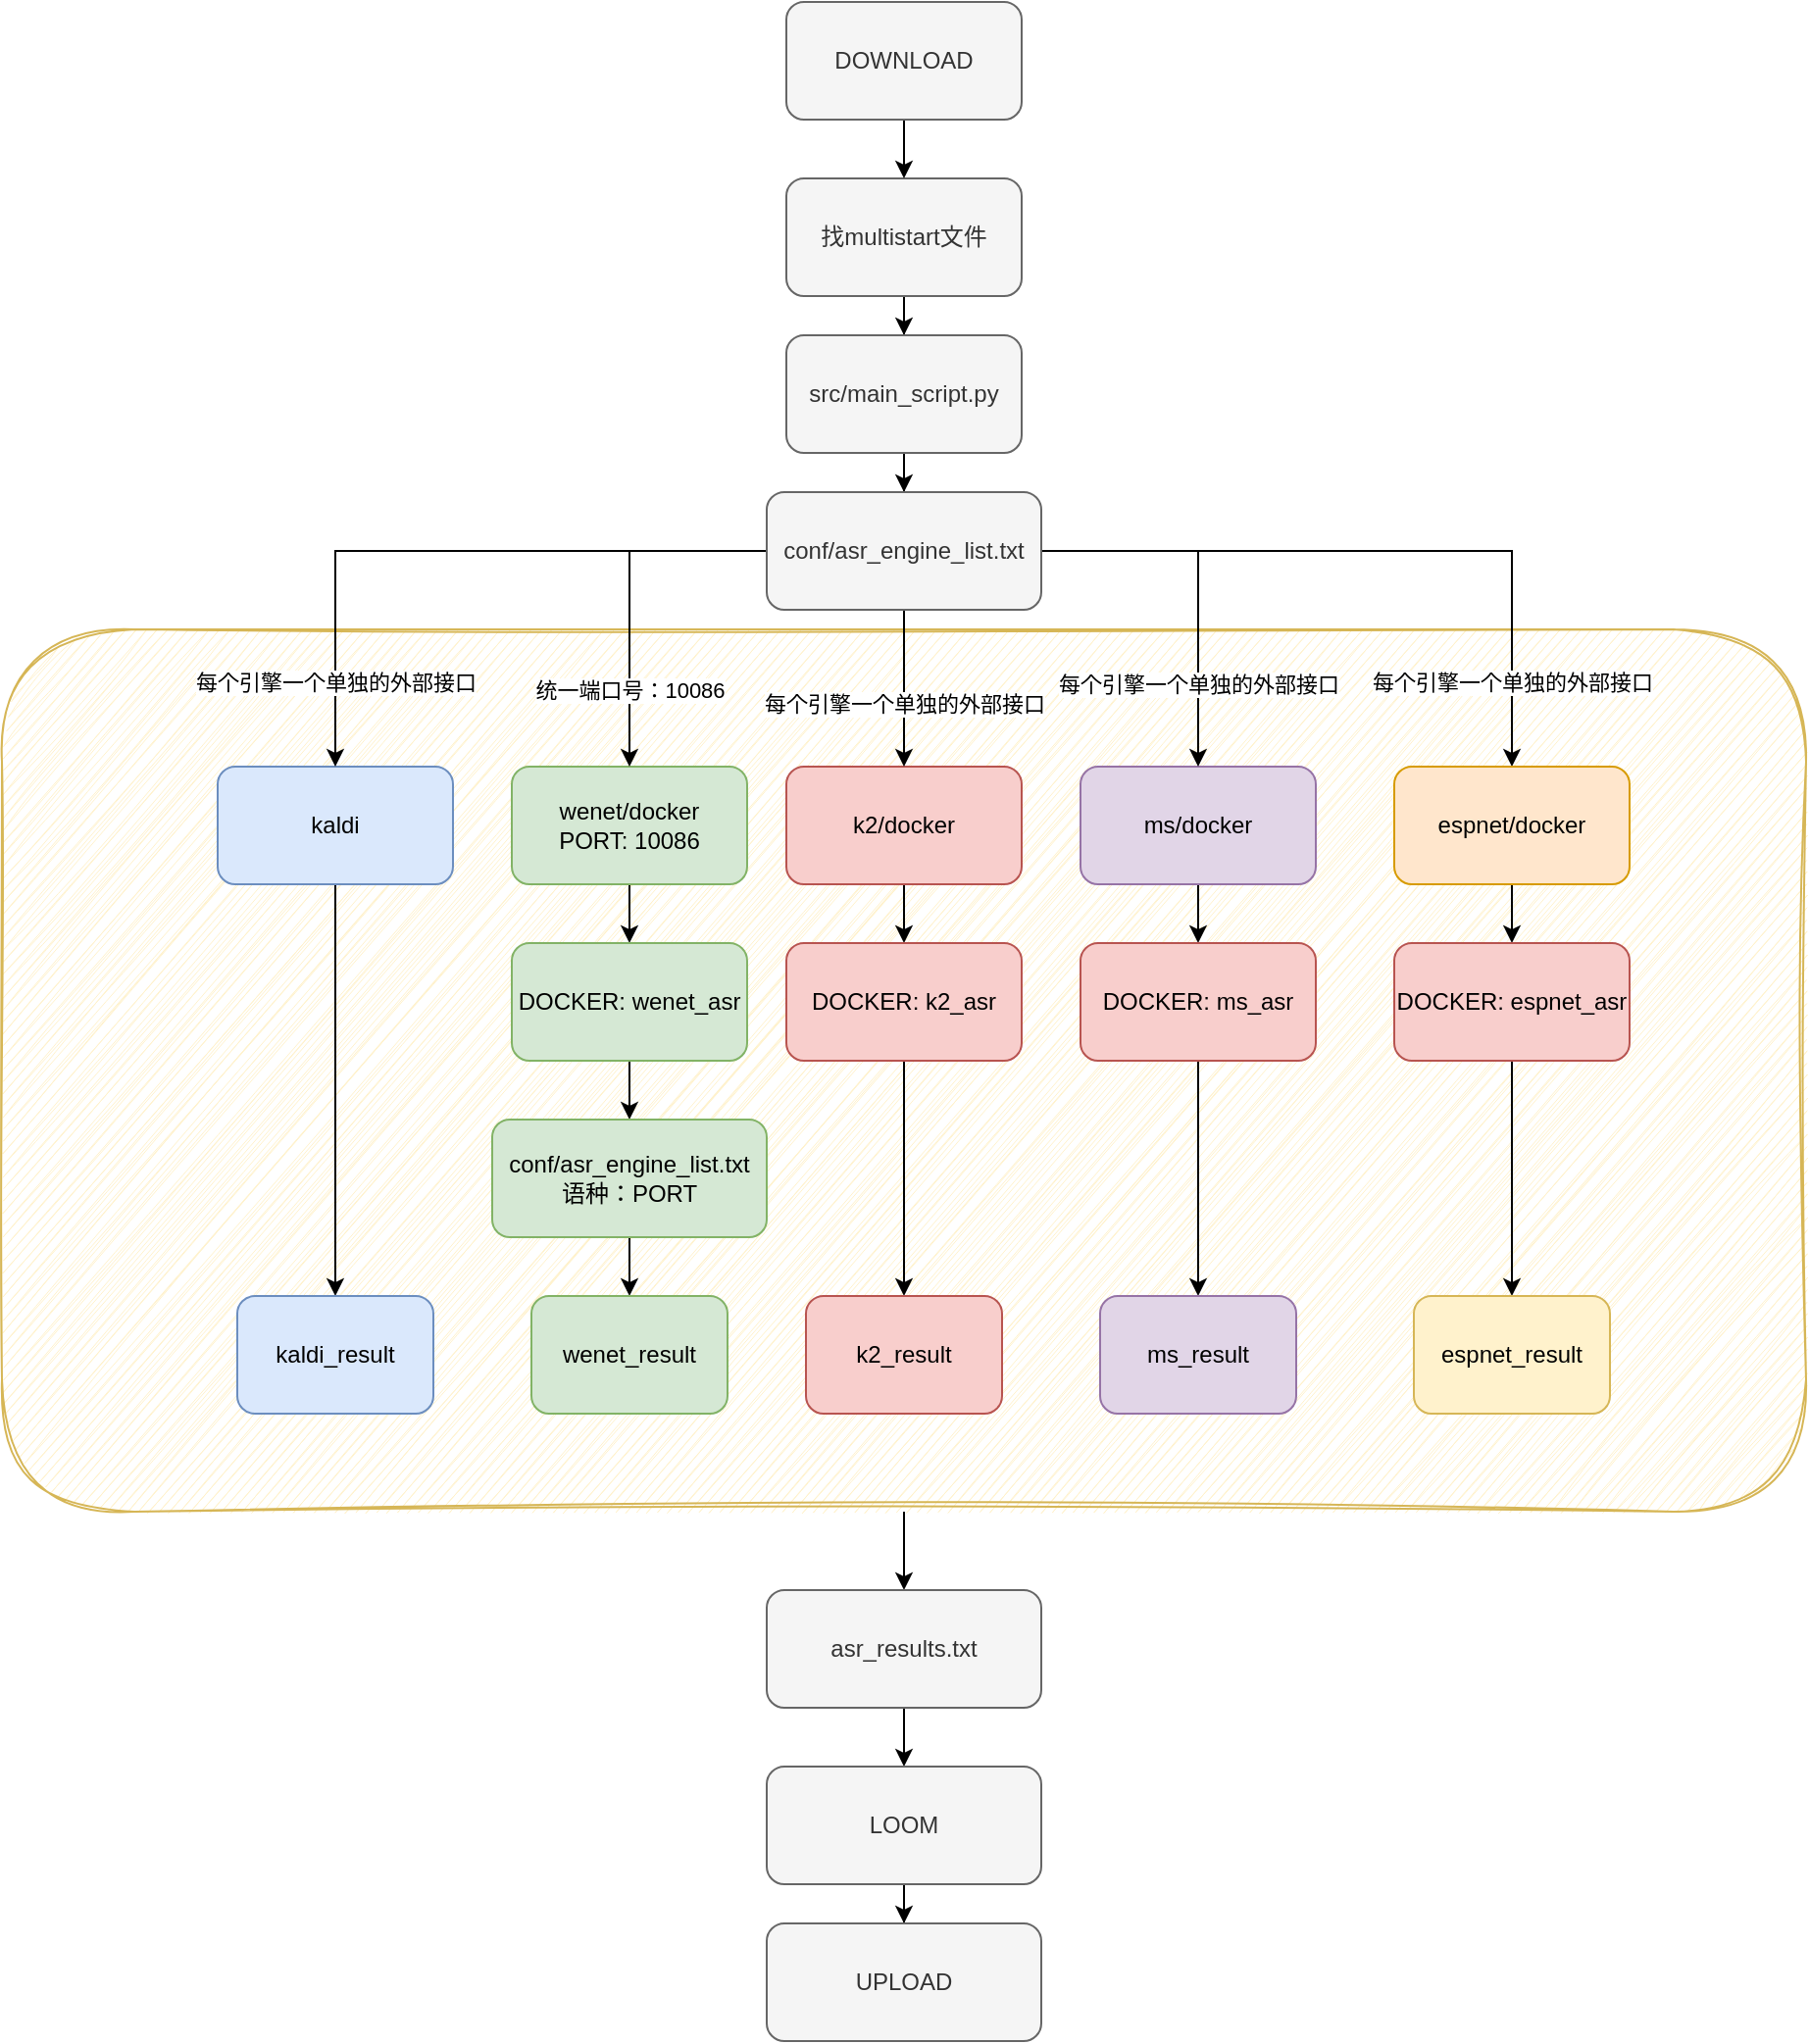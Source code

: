 <mxfile version="21.1.2" type="device">
  <diagram name="第 1 页" id="KRugAkaE3tSbaGzWp1Lx">
    <mxGraphModel dx="1434" dy="780" grid="1" gridSize="10" guides="1" tooltips="1" connect="1" arrows="1" fold="1" page="1" pageScale="1" pageWidth="1654" pageHeight="2336" math="0" shadow="0">
      <root>
        <mxCell id="0" />
        <mxCell id="1" parent="0" />
        <mxCell id="a3WoLyPdUeyhX0ajq8Zo-58" style="edgeStyle=orthogonalEdgeStyle;rounded=0;orthogonalLoop=1;jettySize=auto;html=1;" parent="1" source="a3WoLyPdUeyhX0ajq8Zo-45" target="a3WoLyPdUeyhX0ajq8Zo-44" edge="1">
          <mxGeometry relative="1" as="geometry" />
        </mxCell>
        <mxCell id="a3WoLyPdUeyhX0ajq8Zo-45" value="" style="rounded=1;whiteSpace=wrap;html=1;sketch=1;curveFitting=1;jiggle=2;fillColor=#fff2cc;strokeColor=#d6b656;" parent="1" vertex="1">
          <mxGeometry x="230" y="470" width="920" height="450" as="geometry" />
        </mxCell>
        <mxCell id="a3WoLyPdUeyhX0ajq8Zo-4" value="" style="edgeStyle=orthogonalEdgeStyle;rounded=0;orthogonalLoop=1;jettySize=auto;html=1;" parent="1" source="a3WoLyPdUeyhX0ajq8Zo-2" target="a3WoLyPdUeyhX0ajq8Zo-3" edge="1">
          <mxGeometry relative="1" as="geometry" />
        </mxCell>
        <mxCell id="a3WoLyPdUeyhX0ajq8Zo-2" value="找multistart文件" style="rounded=1;whiteSpace=wrap;html=1;fillColor=#f5f5f5;strokeColor=#666666;fontColor=#333333;" parent="1" vertex="1">
          <mxGeometry x="630" y="240" width="120" height="60" as="geometry" />
        </mxCell>
        <mxCell id="a3WoLyPdUeyhX0ajq8Zo-14" value="" style="edgeStyle=orthogonalEdgeStyle;rounded=0;orthogonalLoop=1;jettySize=auto;html=1;" parent="1" source="a3WoLyPdUeyhX0ajq8Zo-3" target="a3WoLyPdUeyhX0ajq8Zo-13" edge="1">
          <mxGeometry relative="1" as="geometry" />
        </mxCell>
        <mxCell id="a3WoLyPdUeyhX0ajq8Zo-3" value="src/main_script.py&lt;div style=&quot;font-size: medium; text-align: start;&quot; data-hash=&quot;d41d8cd98f00b204e9800998ecf8427e&quot; data-version=&quot;3.0.0&quot;&gt;&lt;/div&gt;&lt;div style=&quot;font-size: medium; text-align: start;&quot; class=&quot;document&quot;&gt;&lt;div class=&quot;section&quot;&gt;&lt;p style=&quot;margin: 0pt 0pt 0pt 2em; text-align: justify; font-family: 等线; font-size: 12pt; line-height: 16px; text-indent: 2em;&quot; class=&quot;paragraph text-align-type-justify&quot;&gt;&lt;/p&gt;&lt;/div&gt;&lt;/div&gt;" style="rounded=1;whiteSpace=wrap;html=1;fillColor=#f5f5f5;fontColor=#333333;strokeColor=#666666;" parent="1" vertex="1">
          <mxGeometry x="630" y="320" width="120" height="60" as="geometry" />
        </mxCell>
        <mxCell id="a3WoLyPdUeyhX0ajq8Zo-54" style="edgeStyle=orthogonalEdgeStyle;rounded=0;orthogonalLoop=1;jettySize=auto;html=1;entryX=0.5;entryY=0;entryDx=0;entryDy=0;" parent="1" source="a3WoLyPdUeyhX0ajq8Zo-5" target="a3WoLyPdUeyhX0ajq8Zo-46" edge="1">
          <mxGeometry relative="1" as="geometry" />
        </mxCell>
        <mxCell id="a3WoLyPdUeyhX0ajq8Zo-5" value="kaldi&lt;div style=&quot;font-size: medium; text-align: start;&quot; data-hash=&quot;d41d8cd98f00b204e9800998ecf8427e&quot; data-version=&quot;3.0.0&quot;&gt;&lt;/div&gt;&lt;div style=&quot;font-size: medium; text-align: start;&quot; class=&quot;document&quot;&gt;&lt;div class=&quot;section&quot;&gt;&lt;p style=&quot;margin: 0pt 0pt 0pt 2em; text-align: justify; font-family: 等线; font-size: 12pt; line-height: 16px; text-indent: 2em;&quot; class=&quot;paragraph text-align-type-justify&quot;&gt;&lt;/p&gt;&lt;/div&gt;&lt;/div&gt;" style="rounded=1;whiteSpace=wrap;html=1;fillColor=#dae8fc;strokeColor=#6c8ebf;" parent="1" vertex="1">
          <mxGeometry x="340" y="540" width="120" height="60" as="geometry" />
        </mxCell>
        <mxCell id="a3WoLyPdUeyhX0ajq8Zo-20" value="" style="edgeStyle=orthogonalEdgeStyle;rounded=0;orthogonalLoop=1;jettySize=auto;html=1;" parent="1" source="a3WoLyPdUeyhX0ajq8Zo-7" target="a3WoLyPdUeyhX0ajq8Zo-19" edge="1">
          <mxGeometry relative="1" as="geometry" />
        </mxCell>
        <mxCell id="a3WoLyPdUeyhX0ajq8Zo-7" value="wenet/docker&lt;br&gt;PORT: 10086&lt;br&gt;&lt;div style=&quot;font-size: medium; text-align: start;&quot; data-hash=&quot;d41d8cd98f00b204e9800998ecf8427e&quot; data-version=&quot;3.0.0&quot;&gt;&lt;/div&gt;&lt;div style=&quot;font-size: medium; text-align: start;&quot; class=&quot;document&quot;&gt;&lt;div class=&quot;section&quot;&gt;&lt;p style=&quot;margin: 0pt 0pt 0pt 2em; text-align: justify; font-family: 等线; font-size: 12pt; line-height: 16px; text-indent: 2em;&quot; class=&quot;paragraph text-align-type-justify&quot;&gt;&lt;/p&gt;&lt;/div&gt;&lt;/div&gt;" style="rounded=1;whiteSpace=wrap;html=1;fillColor=#d5e8d4;strokeColor=#82b366;" parent="1" vertex="1">
          <mxGeometry x="490" y="540" width="120" height="60" as="geometry" />
        </mxCell>
        <mxCell id="a3WoLyPdUeyhX0ajq8Zo-30" style="edgeStyle=orthogonalEdgeStyle;rounded=0;orthogonalLoop=1;jettySize=auto;html=1;entryX=0.5;entryY=0;entryDx=0;entryDy=0;" parent="1" source="a3WoLyPdUeyhX0ajq8Zo-8" target="a3WoLyPdUeyhX0ajq8Zo-27" edge="1">
          <mxGeometry relative="1" as="geometry" />
        </mxCell>
        <mxCell id="a3WoLyPdUeyhX0ajq8Zo-8" value="k2/docker&lt;div style=&quot;font-size: medium; text-align: start;&quot; data-hash=&quot;d41d8cd98f00b204e9800998ecf8427e&quot; data-version=&quot;3.0.0&quot;&gt;&lt;/div&gt;&lt;div style=&quot;font-size: medium; text-align: start;&quot; class=&quot;document&quot;&gt;&lt;div class=&quot;section&quot;&gt;&lt;p style=&quot;margin: 0pt 0pt 0pt 2em; text-align: justify; font-family: 等线; font-size: 12pt; line-height: 16px; text-indent: 2em;&quot; class=&quot;paragraph text-align-type-justify&quot;&gt;&lt;/p&gt;&lt;/div&gt;&lt;/div&gt;" style="rounded=1;whiteSpace=wrap;html=1;fillColor=#f8cecc;strokeColor=#b85450;" parent="1" vertex="1">
          <mxGeometry x="630" y="540" width="120" height="60" as="geometry" />
        </mxCell>
        <mxCell id="a3WoLyPdUeyhX0ajq8Zo-31" style="edgeStyle=orthogonalEdgeStyle;rounded=0;orthogonalLoop=1;jettySize=auto;html=1;entryX=0.5;entryY=0;entryDx=0;entryDy=0;" parent="1" source="a3WoLyPdUeyhX0ajq8Zo-9" target="a3WoLyPdUeyhX0ajq8Zo-28" edge="1">
          <mxGeometry relative="1" as="geometry" />
        </mxCell>
        <mxCell id="a3WoLyPdUeyhX0ajq8Zo-9" value="ms/docker&lt;div style=&quot;font-size: medium; text-align: start;&quot; data-hash=&quot;d41d8cd98f00b204e9800998ecf8427e&quot; data-version=&quot;3.0.0&quot;&gt;&lt;/div&gt;&lt;div style=&quot;font-size: medium; text-align: start;&quot; class=&quot;document&quot;&gt;&lt;div class=&quot;section&quot;&gt;&lt;p style=&quot;margin: 0pt 0pt 0pt 2em; text-align: justify; font-family: 等线; font-size: 12pt; line-height: 16px; text-indent: 2em;&quot; class=&quot;paragraph text-align-type-justify&quot;&gt;&lt;/p&gt;&lt;/div&gt;&lt;/div&gt;" style="rounded=1;whiteSpace=wrap;html=1;fillColor=#e1d5e7;strokeColor=#9673a6;" parent="1" vertex="1">
          <mxGeometry x="780" y="540" width="120" height="60" as="geometry" />
        </mxCell>
        <mxCell id="a3WoLyPdUeyhX0ajq8Zo-15" style="edgeStyle=orthogonalEdgeStyle;rounded=0;orthogonalLoop=1;jettySize=auto;html=1;entryX=0.5;entryY=0;entryDx=0;entryDy=0;" parent="1" source="a3WoLyPdUeyhX0ajq8Zo-13" target="a3WoLyPdUeyhX0ajq8Zo-5" edge="1">
          <mxGeometry relative="1" as="geometry" />
        </mxCell>
        <mxCell id="a3WoLyPdUeyhX0ajq8Zo-43" value="每个引擎一个单独的外部接口" style="edgeLabel;html=1;align=center;verticalAlign=middle;resizable=0;points=[];" parent="a3WoLyPdUeyhX0ajq8Zo-15" vertex="1" connectable="0">
          <mxGeometry x="0.521" relative="1" as="geometry">
            <mxPoint y="36" as="offset" />
          </mxGeometry>
        </mxCell>
        <mxCell id="a3WoLyPdUeyhX0ajq8Zo-16" style="edgeStyle=orthogonalEdgeStyle;rounded=0;orthogonalLoop=1;jettySize=auto;html=1;entryX=0.5;entryY=0;entryDx=0;entryDy=0;" parent="1" source="a3WoLyPdUeyhX0ajq8Zo-13" target="a3WoLyPdUeyhX0ajq8Zo-7" edge="1">
          <mxGeometry relative="1" as="geometry" />
        </mxCell>
        <mxCell id="a3WoLyPdUeyhX0ajq8Zo-39" value="统一端口号：10086" style="edgeLabel;html=1;align=center;verticalAlign=middle;resizable=0;points=[];" parent="a3WoLyPdUeyhX0ajq8Zo-16" vertex="1" connectable="0">
          <mxGeometry x="0.287" y="2" relative="1" as="geometry">
            <mxPoint x="-2" y="25" as="offset" />
          </mxGeometry>
        </mxCell>
        <mxCell id="a3WoLyPdUeyhX0ajq8Zo-17" style="edgeStyle=orthogonalEdgeStyle;rounded=0;orthogonalLoop=1;jettySize=auto;html=1;" parent="1" source="a3WoLyPdUeyhX0ajq8Zo-13" target="a3WoLyPdUeyhX0ajq8Zo-8" edge="1">
          <mxGeometry relative="1" as="geometry" />
        </mxCell>
        <mxCell id="a3WoLyPdUeyhX0ajq8Zo-40" value="每个引擎一个单独的外部接口" style="edgeLabel;html=1;align=center;verticalAlign=middle;resizable=0;points=[];" parent="a3WoLyPdUeyhX0ajq8Zo-17" vertex="1" connectable="0">
          <mxGeometry x="-0.2" y="-2" relative="1" as="geometry">
            <mxPoint x="2" y="16" as="offset" />
          </mxGeometry>
        </mxCell>
        <mxCell id="a3WoLyPdUeyhX0ajq8Zo-18" style="edgeStyle=orthogonalEdgeStyle;rounded=0;orthogonalLoop=1;jettySize=auto;html=1;entryX=0.5;entryY=0;entryDx=0;entryDy=0;" parent="1" source="a3WoLyPdUeyhX0ajq8Zo-13" target="a3WoLyPdUeyhX0ajq8Zo-9" edge="1">
          <mxGeometry relative="1" as="geometry" />
        </mxCell>
        <mxCell id="a3WoLyPdUeyhX0ajq8Zo-41" value="每个引擎一个单独的外部接口" style="edgeLabel;html=1;align=center;verticalAlign=middle;resizable=0;points=[];" parent="a3WoLyPdUeyhX0ajq8Zo-18" vertex="1" connectable="0">
          <mxGeometry x="0.433" y="-1" relative="1" as="geometry">
            <mxPoint x="1" y="12" as="offset" />
          </mxGeometry>
        </mxCell>
        <mxCell id="a3WoLyPdUeyhX0ajq8Zo-26" style="edgeStyle=orthogonalEdgeStyle;rounded=0;orthogonalLoop=1;jettySize=auto;html=1;" parent="1" source="a3WoLyPdUeyhX0ajq8Zo-13" target="a3WoLyPdUeyhX0ajq8Zo-25" edge="1">
          <mxGeometry relative="1" as="geometry" />
        </mxCell>
        <mxCell id="a3WoLyPdUeyhX0ajq8Zo-42" value="每个引擎一个单独的外部接口" style="edgeLabel;html=1;align=center;verticalAlign=middle;resizable=0;points=[];" parent="a3WoLyPdUeyhX0ajq8Zo-26" vertex="1" connectable="0">
          <mxGeometry x="0.575" y="1" relative="1" as="geometry">
            <mxPoint x="-1" y="31" as="offset" />
          </mxGeometry>
        </mxCell>
        <mxCell id="a3WoLyPdUeyhX0ajq8Zo-13" value="conf/asr_engine_list.txt&lt;div style=&quot;font-size: medium; text-align: start;&quot; data-hash=&quot;d41d8cd98f00b204e9800998ecf8427e&quot; data-version=&quot;3.0.0&quot;&gt;&lt;/div&gt;&lt;div style=&quot;font-size: medium; text-align: start;&quot; class=&quot;document&quot;&gt;&lt;div class=&quot;section&quot;&gt;&lt;p style=&quot;margin: 0pt 0pt 0pt 2em; text-align: justify; font-family: 等线; font-size: 12pt; line-height: 16px; text-indent: 2em;&quot; class=&quot;paragraph text-align-type-justify&quot;&gt;&lt;/p&gt;&lt;/div&gt;&lt;/div&gt;" style="rounded=1;whiteSpace=wrap;html=1;fillColor=#f5f5f5;fontColor=#333333;strokeColor=#666666;" parent="1" vertex="1">
          <mxGeometry x="620" y="400" width="140" height="60" as="geometry" />
        </mxCell>
        <mxCell id="a3WoLyPdUeyhX0ajq8Zo-22" style="edgeStyle=orthogonalEdgeStyle;rounded=0;orthogonalLoop=1;jettySize=auto;html=1;" parent="1" source="a3WoLyPdUeyhX0ajq8Zo-19" target="a3WoLyPdUeyhX0ajq8Zo-21" edge="1">
          <mxGeometry relative="1" as="geometry" />
        </mxCell>
        <mxCell id="a3WoLyPdUeyhX0ajq8Zo-19" value="DOCKER: wenet_asr&lt;br&gt;&lt;div style=&quot;font-size: medium; text-align: start;&quot; data-hash=&quot;d41d8cd98f00b204e9800998ecf8427e&quot; data-version=&quot;3.0.0&quot;&gt;&lt;/div&gt;&lt;div style=&quot;font-size: medium; text-align: start;&quot; class=&quot;document&quot;&gt;&lt;div class=&quot;section&quot;&gt;&lt;p style=&quot;margin: 0pt 0pt 0pt 2em; text-align: justify; font-family: 等线; font-size: 12pt; line-height: 16px; text-indent: 2em;&quot; class=&quot;paragraph text-align-type-justify&quot;&gt;&lt;/p&gt;&lt;/div&gt;&lt;/div&gt;" style="rounded=1;whiteSpace=wrap;html=1;fillColor=#d5e8d4;strokeColor=#82b366;" parent="1" vertex="1">
          <mxGeometry x="490" y="630" width="120" height="60" as="geometry" />
        </mxCell>
        <mxCell id="a3WoLyPdUeyhX0ajq8Zo-53" value="" style="edgeStyle=orthogonalEdgeStyle;rounded=0;orthogonalLoop=1;jettySize=auto;html=1;" parent="1" source="a3WoLyPdUeyhX0ajq8Zo-21" target="a3WoLyPdUeyhX0ajq8Zo-47" edge="1">
          <mxGeometry relative="1" as="geometry" />
        </mxCell>
        <mxCell id="a3WoLyPdUeyhX0ajq8Zo-21" value="conf/asr_engine_list.txt&lt;br&gt;语种：PORT&lt;br&gt;&lt;div style=&quot;font-size: medium; text-align: start;&quot; data-hash=&quot;d41d8cd98f00b204e9800998ecf8427e&quot; data-version=&quot;3.0.0&quot;&gt;&lt;/div&gt;&lt;div style=&quot;font-size: medium; text-align: start;&quot; class=&quot;document&quot;&gt;&lt;div class=&quot;section&quot;&gt;&lt;p style=&quot;margin: 0pt 0pt 0pt 2em; text-align: justify; font-family: 等线; font-size: 12pt; line-height: 16px; text-indent: 2em;&quot; class=&quot;paragraph text-align-type-justify&quot;&gt;&lt;/p&gt;&lt;/div&gt;&lt;/div&gt;" style="rounded=1;whiteSpace=wrap;html=1;fillColor=#d5e8d4;strokeColor=#82b366;" parent="1" vertex="1">
          <mxGeometry x="480" y="720" width="140" height="60" as="geometry" />
        </mxCell>
        <mxCell id="a3WoLyPdUeyhX0ajq8Zo-32" style="edgeStyle=orthogonalEdgeStyle;rounded=0;orthogonalLoop=1;jettySize=auto;html=1;entryX=0.5;entryY=0;entryDx=0;entryDy=0;" parent="1" source="a3WoLyPdUeyhX0ajq8Zo-25" target="a3WoLyPdUeyhX0ajq8Zo-29" edge="1">
          <mxGeometry relative="1" as="geometry" />
        </mxCell>
        <mxCell id="a3WoLyPdUeyhX0ajq8Zo-25" value="espnet/docker&lt;div style=&quot;font-size: medium; text-align: start;&quot; data-hash=&quot;d41d8cd98f00b204e9800998ecf8427e&quot; data-version=&quot;3.0.0&quot;&gt;&lt;/div&gt;&lt;div style=&quot;font-size: medium; text-align: start;&quot; class=&quot;document&quot;&gt;&lt;div class=&quot;section&quot;&gt;&lt;p style=&quot;margin: 0pt 0pt 0pt 2em; text-align: justify; font-family: 等线; font-size: 12pt; line-height: 16px; text-indent: 2em;&quot; class=&quot;paragraph text-align-type-justify&quot;&gt;&lt;/p&gt;&lt;/div&gt;&lt;/div&gt;" style="rounded=1;whiteSpace=wrap;html=1;fillColor=#ffe6cc;strokeColor=#d79b00;" parent="1" vertex="1">
          <mxGeometry x="940" y="540" width="120" height="60" as="geometry" />
        </mxCell>
        <mxCell id="a3WoLyPdUeyhX0ajq8Zo-55" style="edgeStyle=orthogonalEdgeStyle;rounded=0;orthogonalLoop=1;jettySize=auto;html=1;" parent="1" source="a3WoLyPdUeyhX0ajq8Zo-27" target="a3WoLyPdUeyhX0ajq8Zo-48" edge="1">
          <mxGeometry relative="1" as="geometry" />
        </mxCell>
        <mxCell id="a3WoLyPdUeyhX0ajq8Zo-27" value="DOCKER: k2_asr&lt;br&gt;&lt;div style=&quot;font-size: medium; text-align: start;&quot; data-hash=&quot;d41d8cd98f00b204e9800998ecf8427e&quot; data-version=&quot;3.0.0&quot;&gt;&lt;/div&gt;&lt;div style=&quot;font-size: medium; text-align: start;&quot; class=&quot;document&quot;&gt;&lt;div class=&quot;section&quot;&gt;&lt;p style=&quot;margin: 0pt 0pt 0pt 2em; text-align: justify; font-family: 等线; font-size: 12pt; line-height: 16px; text-indent: 2em;&quot; class=&quot;paragraph text-align-type-justify&quot;&gt;&lt;/p&gt;&lt;/div&gt;&lt;/div&gt;" style="rounded=1;whiteSpace=wrap;html=1;fillColor=#f8cecc;strokeColor=#b85450;" parent="1" vertex="1">
          <mxGeometry x="630" y="630" width="120" height="60" as="geometry" />
        </mxCell>
        <mxCell id="a3WoLyPdUeyhX0ajq8Zo-56" style="edgeStyle=orthogonalEdgeStyle;rounded=0;orthogonalLoop=1;jettySize=auto;html=1;entryX=0.5;entryY=0;entryDx=0;entryDy=0;" parent="1" source="a3WoLyPdUeyhX0ajq8Zo-28" target="a3WoLyPdUeyhX0ajq8Zo-49" edge="1">
          <mxGeometry relative="1" as="geometry" />
        </mxCell>
        <mxCell id="a3WoLyPdUeyhX0ajq8Zo-28" value="DOCKER: ms_asr&lt;br&gt;&lt;div style=&quot;font-size: medium; text-align: start;&quot; data-hash=&quot;d41d8cd98f00b204e9800998ecf8427e&quot; data-version=&quot;3.0.0&quot;&gt;&lt;/div&gt;&lt;div style=&quot;font-size: medium; text-align: start;&quot; class=&quot;document&quot;&gt;&lt;div class=&quot;section&quot;&gt;&lt;p style=&quot;margin: 0pt 0pt 0pt 2em; text-align: justify; font-family: 等线; font-size: 12pt; line-height: 16px; text-indent: 2em;&quot; class=&quot;paragraph text-align-type-justify&quot;&gt;&lt;/p&gt;&lt;/div&gt;&lt;/div&gt;" style="rounded=1;whiteSpace=wrap;html=1;fillColor=#f8cecc;strokeColor=#b85450;" parent="1" vertex="1">
          <mxGeometry x="780" y="630" width="120" height="60" as="geometry" />
        </mxCell>
        <mxCell id="a3WoLyPdUeyhX0ajq8Zo-57" style="edgeStyle=orthogonalEdgeStyle;rounded=0;orthogonalLoop=1;jettySize=auto;html=1;" parent="1" source="a3WoLyPdUeyhX0ajq8Zo-29" target="a3WoLyPdUeyhX0ajq8Zo-50" edge="1">
          <mxGeometry relative="1" as="geometry" />
        </mxCell>
        <mxCell id="a3WoLyPdUeyhX0ajq8Zo-29" value="DOCKER: espnet_asr&lt;br&gt;&lt;div style=&quot;font-size: medium; text-align: start;&quot; data-hash=&quot;d41d8cd98f00b204e9800998ecf8427e&quot; data-version=&quot;3.0.0&quot;&gt;&lt;/div&gt;&lt;div style=&quot;font-size: medium; text-align: start;&quot; class=&quot;document&quot;&gt;&lt;div class=&quot;section&quot;&gt;&lt;p style=&quot;margin: 0pt 0pt 0pt 2em; text-align: justify; font-family: 等线; font-size: 12pt; line-height: 16px; text-indent: 2em;&quot; class=&quot;paragraph text-align-type-justify&quot;&gt;&lt;/p&gt;&lt;/div&gt;&lt;/div&gt;" style="rounded=1;whiteSpace=wrap;html=1;fillColor=#f8cecc;strokeColor=#b85450;" parent="1" vertex="1">
          <mxGeometry x="940" y="630" width="120" height="60" as="geometry" />
        </mxCell>
        <mxCell id="a3WoLyPdUeyhX0ajq8Zo-61" value="" style="edgeStyle=orthogonalEdgeStyle;rounded=0;orthogonalLoop=1;jettySize=auto;html=1;" parent="1" source="a3WoLyPdUeyhX0ajq8Zo-44" target="a3WoLyPdUeyhX0ajq8Zo-60" edge="1">
          <mxGeometry relative="1" as="geometry" />
        </mxCell>
        <mxCell id="a3WoLyPdUeyhX0ajq8Zo-44" value="asr_results.txt&lt;div style=&quot;font-size: medium; text-align: start;&quot; data-hash=&quot;d41d8cd98f00b204e9800998ecf8427e&quot; data-version=&quot;3.0.0&quot;&gt;&lt;/div&gt;&lt;div style=&quot;font-size: medium; text-align: start;&quot; class=&quot;document&quot;&gt;&lt;div class=&quot;section&quot;&gt;&lt;p style=&quot;margin: 0pt 0pt 0pt 2em; text-align: justify; font-family: 等线; font-size: 12pt; line-height: 16px; text-indent: 2em;&quot; class=&quot;paragraph text-align-type-justify&quot;&gt;&lt;/p&gt;&lt;/div&gt;&lt;/div&gt;" style="rounded=1;whiteSpace=wrap;html=1;fillColor=#f5f5f5;fontColor=#333333;strokeColor=#666666;" parent="1" vertex="1">
          <mxGeometry x="620" y="960" width="140" height="60" as="geometry" />
        </mxCell>
        <mxCell id="a3WoLyPdUeyhX0ajq8Zo-46" value="kaldi_result&lt;div style=&quot;font-size: medium; text-align: start;&quot; data-hash=&quot;d41d8cd98f00b204e9800998ecf8427e&quot; data-version=&quot;3.0.0&quot;&gt;&lt;/div&gt;&lt;div style=&quot;font-size: medium; text-align: start;&quot; class=&quot;document&quot;&gt;&lt;div class=&quot;section&quot;&gt;&lt;p style=&quot;margin: 0pt 0pt 0pt 2em; text-align: justify; font-family: 等线; font-size: 12pt; line-height: 16px; text-indent: 2em;&quot; class=&quot;paragraph text-align-type-justify&quot;&gt;&lt;/p&gt;&lt;/div&gt;&lt;/div&gt;" style="rounded=1;whiteSpace=wrap;html=1;fillColor=#dae8fc;strokeColor=#6c8ebf;" parent="1" vertex="1">
          <mxGeometry x="350" y="810" width="100" height="60" as="geometry" />
        </mxCell>
        <mxCell id="a3WoLyPdUeyhX0ajq8Zo-47" value="wenet_result&lt;div style=&quot;font-size: medium; text-align: start;&quot; data-hash=&quot;d41d8cd98f00b204e9800998ecf8427e&quot; data-version=&quot;3.0.0&quot;&gt;&lt;/div&gt;&lt;div style=&quot;font-size: medium; text-align: start;&quot; class=&quot;document&quot;&gt;&lt;div class=&quot;section&quot;&gt;&lt;p style=&quot;margin: 0pt 0pt 0pt 2em; text-align: justify; font-family: 等线; font-size: 12pt; line-height: 16px; text-indent: 2em;&quot; class=&quot;paragraph text-align-type-justify&quot;&gt;&lt;/p&gt;&lt;/div&gt;&lt;/div&gt;" style="rounded=1;whiteSpace=wrap;html=1;fillColor=#d5e8d4;strokeColor=#82b366;" parent="1" vertex="1">
          <mxGeometry x="500" y="810" width="100" height="60" as="geometry" />
        </mxCell>
        <mxCell id="a3WoLyPdUeyhX0ajq8Zo-48" value="k2_result&lt;div style=&quot;font-size: medium; text-align: start;&quot; data-hash=&quot;d41d8cd98f00b204e9800998ecf8427e&quot; data-version=&quot;3.0.0&quot;&gt;&lt;/div&gt;&lt;div style=&quot;font-size: medium; text-align: start;&quot; class=&quot;document&quot;&gt;&lt;div class=&quot;section&quot;&gt;&lt;p style=&quot;margin: 0pt 0pt 0pt 2em; text-align: justify; font-family: 等线; font-size: 12pt; line-height: 16px; text-indent: 2em;&quot; class=&quot;paragraph text-align-type-justify&quot;&gt;&lt;/p&gt;&lt;/div&gt;&lt;/div&gt;" style="rounded=1;whiteSpace=wrap;html=1;fillColor=#f8cecc;strokeColor=#b85450;" parent="1" vertex="1">
          <mxGeometry x="640" y="810" width="100" height="60" as="geometry" />
        </mxCell>
        <mxCell id="a3WoLyPdUeyhX0ajq8Zo-49" value="ms_result&lt;div style=&quot;font-size: medium; text-align: start;&quot; data-hash=&quot;d41d8cd98f00b204e9800998ecf8427e&quot; data-version=&quot;3.0.0&quot;&gt;&lt;/div&gt;&lt;div style=&quot;font-size: medium; text-align: start;&quot; class=&quot;document&quot;&gt;&lt;div class=&quot;section&quot;&gt;&lt;p style=&quot;margin: 0pt 0pt 0pt 2em; text-align: justify; font-family: 等线; font-size: 12pt; line-height: 16px; text-indent: 2em;&quot; class=&quot;paragraph text-align-type-justify&quot;&gt;&lt;/p&gt;&lt;/div&gt;&lt;/div&gt;" style="rounded=1;whiteSpace=wrap;html=1;fillColor=#e1d5e7;strokeColor=#9673a6;" parent="1" vertex="1">
          <mxGeometry x="790" y="810" width="100" height="60" as="geometry" />
        </mxCell>
        <mxCell id="a3WoLyPdUeyhX0ajq8Zo-50" value="espnet_result&lt;div style=&quot;font-size: medium; text-align: start;&quot; data-hash=&quot;d41d8cd98f00b204e9800998ecf8427e&quot; data-version=&quot;3.0.0&quot;&gt;&lt;/div&gt;&lt;div style=&quot;font-size: medium; text-align: start;&quot; class=&quot;document&quot;&gt;&lt;div class=&quot;section&quot;&gt;&lt;p style=&quot;margin: 0pt 0pt 0pt 2em; text-align: justify; font-family: 等线; font-size: 12pt; line-height: 16px; text-indent: 2em;&quot; class=&quot;paragraph text-align-type-justify&quot;&gt;&lt;/p&gt;&lt;/div&gt;&lt;/div&gt;" style="rounded=1;whiteSpace=wrap;html=1;fillColor=#fff2cc;strokeColor=#d6b656;" parent="1" vertex="1">
          <mxGeometry x="950" y="810" width="100" height="60" as="geometry" />
        </mxCell>
        <mxCell id="a3WoLyPdUeyhX0ajq8Zo-63" value="" style="edgeStyle=orthogonalEdgeStyle;rounded=0;orthogonalLoop=1;jettySize=auto;html=1;" parent="1" source="a3WoLyPdUeyhX0ajq8Zo-60" target="a3WoLyPdUeyhX0ajq8Zo-62" edge="1">
          <mxGeometry relative="1" as="geometry" />
        </mxCell>
        <mxCell id="a3WoLyPdUeyhX0ajq8Zo-60" value="LOOM&lt;div style=&quot;font-size: medium; text-align: start;&quot; data-hash=&quot;d41d8cd98f00b204e9800998ecf8427e&quot; data-version=&quot;3.0.0&quot;&gt;&lt;/div&gt;&lt;div style=&quot;font-size: medium; text-align: start;&quot; class=&quot;document&quot;&gt;&lt;div class=&quot;section&quot;&gt;&lt;p style=&quot;margin: 0pt 0pt 0pt 2em; text-align: justify; font-family: 等线; font-size: 12pt; line-height: 16px; text-indent: 2em;&quot; class=&quot;paragraph text-align-type-justify&quot;&gt;&lt;/p&gt;&lt;/div&gt;&lt;/div&gt;" style="rounded=1;whiteSpace=wrap;html=1;fillColor=#f5f5f5;fontColor=#333333;strokeColor=#666666;" parent="1" vertex="1">
          <mxGeometry x="620" y="1050" width="140" height="60" as="geometry" />
        </mxCell>
        <mxCell id="a3WoLyPdUeyhX0ajq8Zo-62" value="UPLOAD&lt;div style=&quot;font-size: medium; text-align: start;&quot; data-hash=&quot;d41d8cd98f00b204e9800998ecf8427e&quot; data-version=&quot;3.0.0&quot;&gt;&lt;/div&gt;&lt;div style=&quot;font-size: medium; text-align: start;&quot; class=&quot;document&quot;&gt;&lt;div class=&quot;section&quot;&gt;&lt;p style=&quot;margin: 0pt 0pt 0pt 2em; text-align: justify; font-family: 等线; font-size: 12pt; line-height: 16px; text-indent: 2em;&quot; class=&quot;paragraph text-align-type-justify&quot;&gt;&lt;/p&gt;&lt;/div&gt;&lt;/div&gt;" style="rounded=1;whiteSpace=wrap;html=1;fillColor=#f5f5f5;fontColor=#333333;strokeColor=#666666;" parent="1" vertex="1">
          <mxGeometry x="620" y="1130" width="140" height="60" as="geometry" />
        </mxCell>
        <mxCell id="a3WoLyPdUeyhX0ajq8Zo-65" value="" style="edgeStyle=orthogonalEdgeStyle;rounded=0;orthogonalLoop=1;jettySize=auto;html=1;" parent="1" source="a3WoLyPdUeyhX0ajq8Zo-64" target="a3WoLyPdUeyhX0ajq8Zo-2" edge="1">
          <mxGeometry relative="1" as="geometry" />
        </mxCell>
        <mxCell id="a3WoLyPdUeyhX0ajq8Zo-64" value="DOWNLOAD" style="rounded=1;whiteSpace=wrap;html=1;fillColor=#f5f5f5;strokeColor=#666666;fontColor=#333333;" parent="1" vertex="1">
          <mxGeometry x="630" y="150" width="120" height="60" as="geometry" />
        </mxCell>
      </root>
    </mxGraphModel>
  </diagram>
</mxfile>
